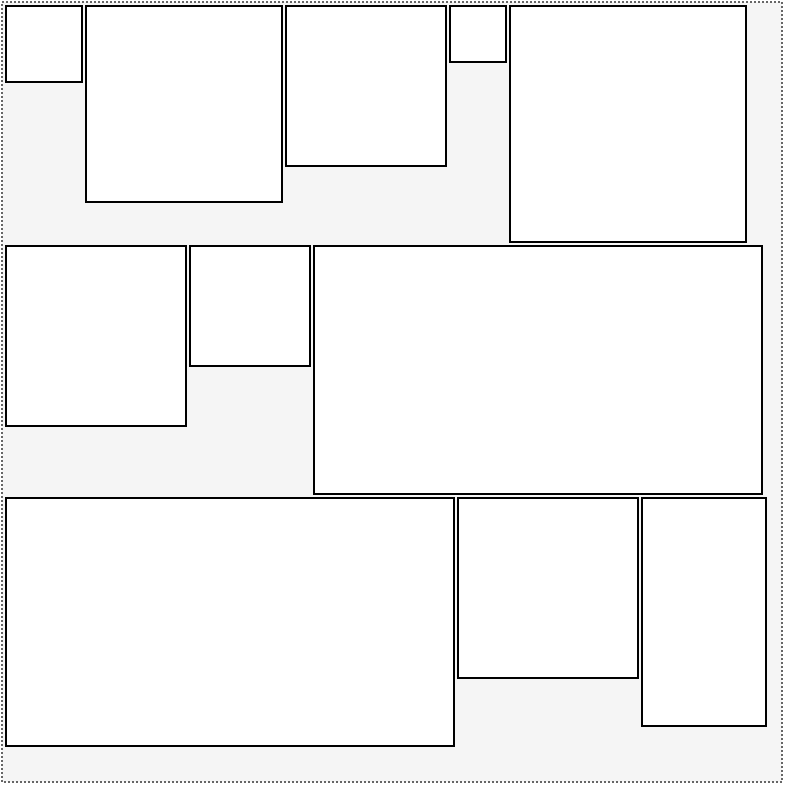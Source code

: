 <mxfile pages="1" version="11.2.4" type="github"><diagram id="-9jTKsBRweCRnOFX4Cgo" name="Page-1"><mxGraphModel dx="891" dy="576" grid="1" gridSize="10" guides="1" tooltips="1" connect="1" arrows="1" fold="1" page="1" pageScale="1" pageWidth="2339" pageHeight="3300" math="0" shadow="0"><root><mxCell id="0"/><mxCell id="1" parent="0"/><mxCell id="6lzdUiG550Rs1Wsq2XSq-1" value="" style="whiteSpace=wrap;html=1;aspect=fixed;fillColor=#f5f5f5;strokeColor=#666666;fontColor=#333333;dashed=1;dashPattern=1 1;" vertex="1" parent="1"><mxGeometry x="310" y="180" width="390" height="390" as="geometry"/></mxCell><mxCell id="6lzdUiG550Rs1Wsq2XSq-2" value="" style="whiteSpace=wrap;html=1;aspect=fixed;" vertex="1" parent="1"><mxGeometry x="312" y="182" width="38" height="38" as="geometry"/></mxCell><mxCell id="6lzdUiG550Rs1Wsq2XSq-3" value="" style="whiteSpace=wrap;html=1;aspect=fixed;" vertex="1" parent="1"><mxGeometry x="352" y="182" width="98" height="98" as="geometry"/></mxCell><mxCell id="6lzdUiG550Rs1Wsq2XSq-4" value="" style="whiteSpace=wrap;html=1;aspect=fixed;" vertex="1" parent="1"><mxGeometry x="452" y="182" width="80" height="80" as="geometry"/></mxCell><mxCell id="6lzdUiG550Rs1Wsq2XSq-5" value="" style="whiteSpace=wrap;html=1;aspect=fixed;" vertex="1" parent="1"><mxGeometry x="534" y="182" width="28" height="28" as="geometry"/></mxCell><mxCell id="6lzdUiG550Rs1Wsq2XSq-6" value="" style="whiteSpace=wrap;html=1;aspect=fixed;" vertex="1" parent="1"><mxGeometry x="564" y="182" width="118" height="118" as="geometry"/></mxCell><mxCell id="6lzdUiG550Rs1Wsq2XSq-7" value="" style="whiteSpace=wrap;html=1;aspect=fixed;" vertex="1" parent="1"><mxGeometry x="312" y="302" width="90" height="90" as="geometry"/></mxCell><mxCell id="6lzdUiG550Rs1Wsq2XSq-8" value="" style="whiteSpace=wrap;html=1;aspect=fixed;" vertex="1" parent="1"><mxGeometry x="404" y="302" width="60" height="60" as="geometry"/></mxCell><mxCell id="6lzdUiG550Rs1Wsq2XSq-9" value="" style="whiteSpace=wrap;html=1;" vertex="1" parent="1"><mxGeometry x="466" y="302" width="224" height="124" as="geometry"/></mxCell><mxCell id="6lzdUiG550Rs1Wsq2XSq-10" value="" style="whiteSpace=wrap;html=1;" vertex="1" parent="1"><mxGeometry x="312" y="428" width="224" height="124" as="geometry"/></mxCell><mxCell id="6lzdUiG550Rs1Wsq2XSq-11" value="" style="whiteSpace=wrap;html=1;aspect=fixed;" vertex="1" parent="1"><mxGeometry x="538" y="428" width="90" height="90" as="geometry"/></mxCell><mxCell id="6lzdUiG550Rs1Wsq2XSq-12" value="" style="whiteSpace=wrap;html=1;" vertex="1" parent="1"><mxGeometry x="630" y="428" width="62" height="114" as="geometry"/></mxCell></root></mxGraphModel></diagram></mxfile>